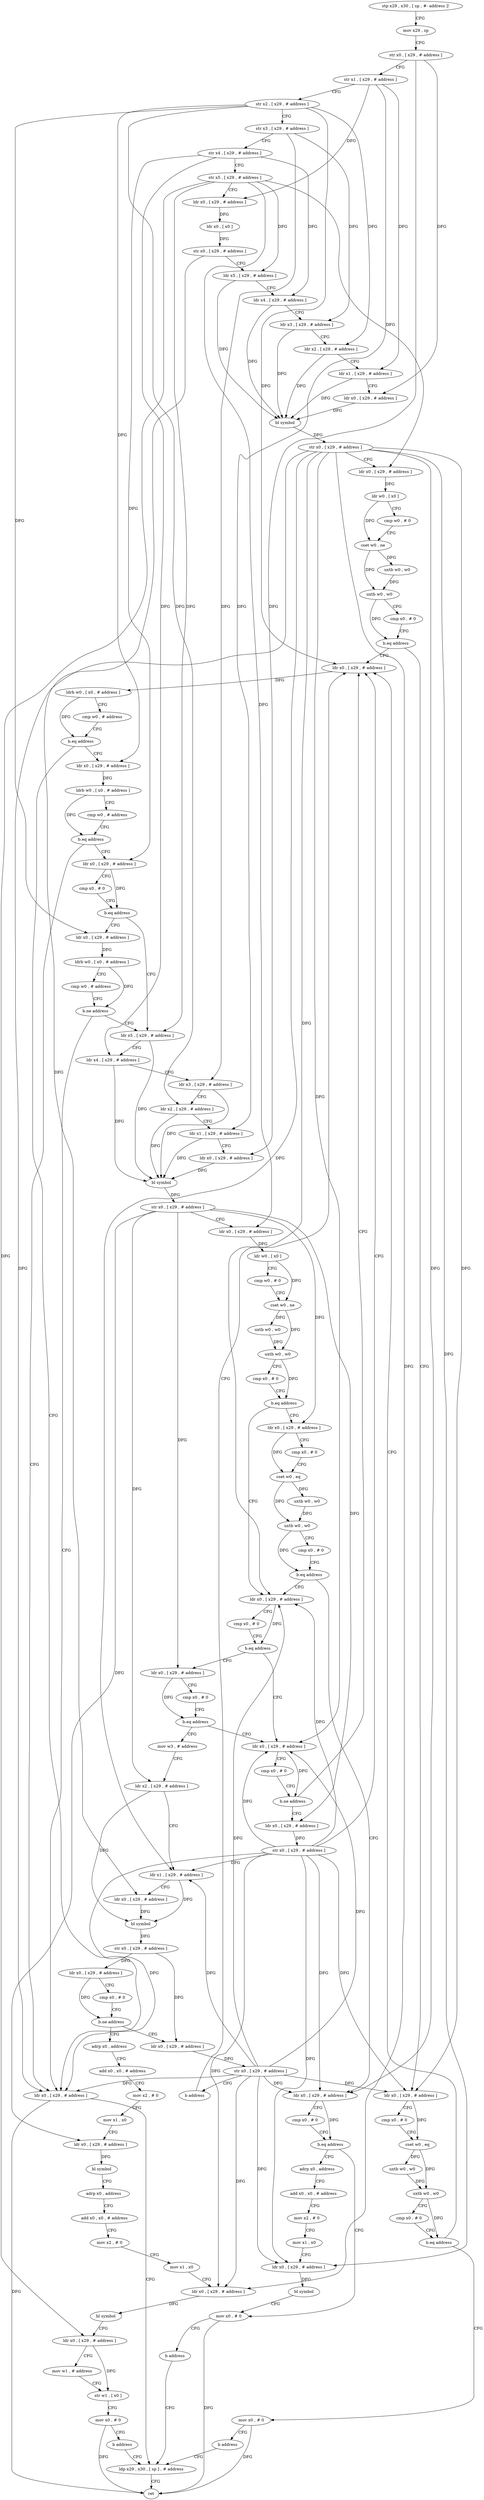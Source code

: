 digraph "func" {
"4422732" [label = "stp x29 , x30 , [ sp , #- address ]!" ]
"4422736" [label = "mov x29 , sp" ]
"4422740" [label = "str x0 , [ x29 , # address ]" ]
"4422744" [label = "str x1 , [ x29 , # address ]" ]
"4422748" [label = "str x2 , [ x29 , # address ]" ]
"4422752" [label = "str x3 , [ x29 , # address ]" ]
"4422756" [label = "str x4 , [ x29 , # address ]" ]
"4422760" [label = "str x5 , [ x29 , # address ]" ]
"4422764" [label = "ldr x0 , [ x29 , # address ]" ]
"4422768" [label = "ldr x0 , [ x0 ]" ]
"4422772" [label = "str x0 , [ x29 , # address ]" ]
"4422776" [label = "ldr x5 , [ x29 , # address ]" ]
"4422780" [label = "ldr x4 , [ x29 , # address ]" ]
"4422784" [label = "ldr x3 , [ x29 , # address ]" ]
"4422788" [label = "ldr x2 , [ x29 , # address ]" ]
"4422792" [label = "ldr x1 , [ x29 , # address ]" ]
"4422796" [label = "ldr x0 , [ x29 , # address ]" ]
"4422800" [label = "bl symbol" ]
"4422804" [label = "str x0 , [ x29 , # address ]" ]
"4422808" [label = "ldr x0 , [ x29 , # address ]" ]
"4422812" [label = "ldr w0 , [ x0 ]" ]
"4422816" [label = "cmp w0 , # 0" ]
"4422820" [label = "cset w0 , ne" ]
"4422824" [label = "uxtb w0 , w0" ]
"4422828" [label = "uxtb w0 , w0" ]
"4422832" [label = "cmp x0 , # 0" ]
"4422836" [label = "b.eq address" ]
"4423172" [label = "ldr x0 , [ x29 , # address ]" ]
"4422840" [label = "ldr x0 , [ x29 , # address ]" ]
"4423176" [label = "ldrb w0 , [ x0 , # address ]" ]
"4423180" [label = "cmp w0 , # address" ]
"4423184" [label = "b.eq address" ]
"4423232" [label = "ldr x0 , [ x29 , # address ]" ]
"4423188" [label = "ldr x0 , [ x29 , # address ]" ]
"4422844" [label = "cmp x0 , # 0" ]
"4422848" [label = "cset w0 , eq" ]
"4422852" [label = "uxtb w0 , w0" ]
"4422856" [label = "uxtb w0 , w0" ]
"4422860" [label = "cmp x0 , # 0" ]
"4422864" [label = "b.eq address" ]
"4422868" [label = "mov x0 , # 0" ]
"4423236" [label = "ldp x29 , x30 , [ sp ] , # address" ]
"4423192" [label = "ldrb w0 , [ x0 , # address ]" ]
"4423196" [label = "cmp w0 , # address" ]
"4423200" [label = "b.eq address" ]
"4423204" [label = "ldr x0 , [ x29 , # address ]" ]
"4422872" [label = "b address" ]
"4423208" [label = "cmp x0 , # 0" ]
"4423212" [label = "b.eq address" ]
"4422876" [label = "ldr x5 , [ x29 , # address ]" ]
"4423216" [label = "ldr x0 , [ x29 , # address ]" ]
"4423240" [label = "ret" ]
"4422880" [label = "ldr x4 , [ x29 , # address ]" ]
"4422884" [label = "ldr x3 , [ x29 , # address ]" ]
"4422888" [label = "ldr x2 , [ x29 , # address ]" ]
"4422892" [label = "ldr x1 , [ x29 , # address ]" ]
"4422896" [label = "ldr x0 , [ x29 , # address ]" ]
"4422900" [label = "bl symbol" ]
"4422904" [label = "str x0 , [ x29 , # address ]" ]
"4422908" [label = "ldr x0 , [ x29 , # address ]" ]
"4422912" [label = "ldr w0 , [ x0 ]" ]
"4422916" [label = "cmp w0 , # 0" ]
"4422920" [label = "cset w0 , ne" ]
"4422924" [label = "uxtb w0 , w0" ]
"4422928" [label = "uxtb w0 , w0" ]
"4422932" [label = "cmp x0 , # 0" ]
"4422936" [label = "b.eq address" ]
"4423012" [label = "ldr x0 , [ x29 , # address ]" ]
"4422940" [label = "ldr x0 , [ x29 , # address ]" ]
"4423220" [label = "ldrb w0 , [ x0 , # address ]" ]
"4423224" [label = "cmp w0 , # address" ]
"4423228" [label = "b.ne address" ]
"4423016" [label = "cmp x0 , # 0" ]
"4423020" [label = "b.eq address" ]
"4423152" [label = "ldr x0 , [ x29 , # address ]" ]
"4423024" [label = "ldr x0 , [ x29 , # address ]" ]
"4422944" [label = "cmp x0 , # 0" ]
"4422948" [label = "cset w0 , eq" ]
"4422952" [label = "uxtb w0 , w0" ]
"4422956" [label = "uxtb w0 , w0" ]
"4422960" [label = "cmp x0 , # 0" ]
"4422964" [label = "b.eq address" ]
"4422968" [label = "ldr x0 , [ x29 , # address ]" ]
"4423156" [label = "cmp x0 , # 0" ]
"4423160" [label = "b.ne address" ]
"4423164" [label = "ldr x0 , [ x29 , # address ]" ]
"4423028" [label = "cmp x0 , # 0" ]
"4423032" [label = "b.eq address" ]
"4423036" [label = "mov w3 , # address" ]
"4422972" [label = "cmp x0 , # 0" ]
"4422976" [label = "b.eq address" ]
"4423004" [label = "mov x0 , # 0" ]
"4422980" [label = "adrp x0 , address" ]
"4423168" [label = "str x0 , [ x29 , # address ]" ]
"4423040" [label = "ldr x2 , [ x29 , # address ]" ]
"4423044" [label = "ldr x1 , [ x29 , # address ]" ]
"4423048" [label = "ldr x0 , [ x29 , # address ]" ]
"4423052" [label = "bl symbol" ]
"4423056" [label = "str x0 , [ x29 , # address ]" ]
"4423060" [label = "ldr x0 , [ x29 , # address ]" ]
"4423064" [label = "cmp x0 , # 0" ]
"4423068" [label = "b.ne address" ]
"4423140" [label = "ldr x0 , [ x29 , # address ]" ]
"4423072" [label = "adrp x0 , address" ]
"4423008" [label = "b address" ]
"4422984" [label = "add x0 , x0 , # address" ]
"4422988" [label = "mov x2 , # 0" ]
"4422992" [label = "mov x1 , x0" ]
"4422996" [label = "ldr x0 , [ x29 , # address ]" ]
"4423000" [label = "bl symbol" ]
"4423144" [label = "str x0 , [ x29 , # address ]" ]
"4423148" [label = "b address" ]
"4423076" [label = "add x0 , x0 , # address" ]
"4423080" [label = "mov x2 , # 0" ]
"4423084" [label = "mov x1 , x0" ]
"4423088" [label = "ldr x0 , [ x29 , # address ]" ]
"4423092" [label = "bl symbol" ]
"4423096" [label = "adrp x0 , address" ]
"4423100" [label = "add x0 , x0 , # address" ]
"4423104" [label = "mov x2 , # 0" ]
"4423108" [label = "mov x1 , x0" ]
"4423112" [label = "ldr x0 , [ x29 , # address ]" ]
"4423116" [label = "bl symbol" ]
"4423120" [label = "ldr x0 , [ x29 , # address ]" ]
"4423124" [label = "mov w1 , # address" ]
"4423128" [label = "str w1 , [ x0 ]" ]
"4423132" [label = "mov x0 , # 0" ]
"4423136" [label = "b address" ]
"4422732" -> "4422736" [ label = "CFG" ]
"4422736" -> "4422740" [ label = "CFG" ]
"4422740" -> "4422744" [ label = "CFG" ]
"4422740" -> "4422796" [ label = "DFG" ]
"4422740" -> "4422896" [ label = "DFG" ]
"4422744" -> "4422748" [ label = "CFG" ]
"4422744" -> "4422764" [ label = "DFG" ]
"4422744" -> "4422792" [ label = "DFG" ]
"4422744" -> "4422892" [ label = "DFG" ]
"4422748" -> "4422752" [ label = "CFG" ]
"4422748" -> "4422788" [ label = "DFG" ]
"4422748" -> "4423172" [ label = "DFG" ]
"4422748" -> "4423188" [ label = "DFG" ]
"4422748" -> "4422888" [ label = "DFG" ]
"4422748" -> "4423216" [ label = "DFG" ]
"4422752" -> "4422756" [ label = "CFG" ]
"4422752" -> "4422784" [ label = "DFG" ]
"4422752" -> "4422884" [ label = "DFG" ]
"4422756" -> "4422760" [ label = "CFG" ]
"4422756" -> "4422780" [ label = "DFG" ]
"4422756" -> "4423204" [ label = "DFG" ]
"4422756" -> "4422880" [ label = "DFG" ]
"4422760" -> "4422764" [ label = "CFG" ]
"4422760" -> "4422776" [ label = "DFG" ]
"4422760" -> "4422808" [ label = "DFG" ]
"4422760" -> "4422876" [ label = "DFG" ]
"4422760" -> "4422908" [ label = "DFG" ]
"4422760" -> "4423120" [ label = "DFG" ]
"4422764" -> "4422768" [ label = "DFG" ]
"4422768" -> "4422772" [ label = "DFG" ]
"4422772" -> "4422776" [ label = "CFG" ]
"4422772" -> "4423048" [ label = "DFG" ]
"4422776" -> "4422780" [ label = "CFG" ]
"4422776" -> "4422800" [ label = "DFG" ]
"4422780" -> "4422784" [ label = "CFG" ]
"4422780" -> "4422800" [ label = "DFG" ]
"4422784" -> "4422788" [ label = "CFG" ]
"4422784" -> "4422800" [ label = "DFG" ]
"4422788" -> "4422792" [ label = "CFG" ]
"4422788" -> "4422800" [ label = "DFG" ]
"4422792" -> "4422796" [ label = "CFG" ]
"4422792" -> "4422800" [ label = "DFG" ]
"4422796" -> "4422800" [ label = "DFG" ]
"4422800" -> "4422804" [ label = "DFG" ]
"4422804" -> "4422808" [ label = "CFG" ]
"4422804" -> "4422840" [ label = "DFG" ]
"4422804" -> "4423232" [ label = "DFG" ]
"4422804" -> "4423012" [ label = "DFG" ]
"4422804" -> "4423152" [ label = "DFG" ]
"4422804" -> "4423044" [ label = "DFG" ]
"4422804" -> "4423112" [ label = "DFG" ]
"4422804" -> "4422968" [ label = "DFG" ]
"4422804" -> "4422996" [ label = "DFG" ]
"4422808" -> "4422812" [ label = "DFG" ]
"4422812" -> "4422816" [ label = "CFG" ]
"4422812" -> "4422820" [ label = "DFG" ]
"4422816" -> "4422820" [ label = "CFG" ]
"4422820" -> "4422824" [ label = "DFG" ]
"4422820" -> "4422828" [ label = "DFG" ]
"4422824" -> "4422828" [ label = "DFG" ]
"4422828" -> "4422832" [ label = "CFG" ]
"4422828" -> "4422836" [ label = "DFG" ]
"4422832" -> "4422836" [ label = "CFG" ]
"4422836" -> "4423172" [ label = "CFG" ]
"4422836" -> "4422840" [ label = "CFG" ]
"4423172" -> "4423176" [ label = "DFG" ]
"4422840" -> "4422844" [ label = "CFG" ]
"4422840" -> "4422848" [ label = "DFG" ]
"4423176" -> "4423180" [ label = "CFG" ]
"4423176" -> "4423184" [ label = "DFG" ]
"4423180" -> "4423184" [ label = "CFG" ]
"4423184" -> "4423232" [ label = "CFG" ]
"4423184" -> "4423188" [ label = "CFG" ]
"4423232" -> "4423236" [ label = "CFG" ]
"4423232" -> "4423240" [ label = "DFG" ]
"4423188" -> "4423192" [ label = "DFG" ]
"4422844" -> "4422848" [ label = "CFG" ]
"4422848" -> "4422852" [ label = "DFG" ]
"4422848" -> "4422856" [ label = "DFG" ]
"4422852" -> "4422856" [ label = "DFG" ]
"4422856" -> "4422860" [ label = "CFG" ]
"4422856" -> "4422864" [ label = "DFG" ]
"4422860" -> "4422864" [ label = "CFG" ]
"4422864" -> "4423172" [ label = "CFG" ]
"4422864" -> "4422868" [ label = "CFG" ]
"4422868" -> "4422872" [ label = "CFG" ]
"4422868" -> "4423240" [ label = "DFG" ]
"4423236" -> "4423240" [ label = "CFG" ]
"4423192" -> "4423196" [ label = "CFG" ]
"4423192" -> "4423200" [ label = "DFG" ]
"4423196" -> "4423200" [ label = "CFG" ]
"4423200" -> "4423232" [ label = "CFG" ]
"4423200" -> "4423204" [ label = "CFG" ]
"4423204" -> "4423208" [ label = "CFG" ]
"4423204" -> "4423212" [ label = "DFG" ]
"4422872" -> "4423236" [ label = "CFG" ]
"4423208" -> "4423212" [ label = "CFG" ]
"4423212" -> "4422876" [ label = "CFG" ]
"4423212" -> "4423216" [ label = "CFG" ]
"4422876" -> "4422880" [ label = "CFG" ]
"4422876" -> "4422900" [ label = "DFG" ]
"4423216" -> "4423220" [ label = "DFG" ]
"4422880" -> "4422884" [ label = "CFG" ]
"4422880" -> "4422900" [ label = "DFG" ]
"4422884" -> "4422888" [ label = "CFG" ]
"4422884" -> "4422900" [ label = "DFG" ]
"4422888" -> "4422892" [ label = "CFG" ]
"4422888" -> "4422900" [ label = "DFG" ]
"4422892" -> "4422896" [ label = "CFG" ]
"4422892" -> "4422900" [ label = "DFG" ]
"4422896" -> "4422900" [ label = "DFG" ]
"4422900" -> "4422904" [ label = "DFG" ]
"4422904" -> "4422908" [ label = "CFG" ]
"4422904" -> "4422940" [ label = "DFG" ]
"4422904" -> "4423024" [ label = "DFG" ]
"4422904" -> "4423164" [ label = "DFG" ]
"4422904" -> "4423040" [ label = "DFG" ]
"4422904" -> "4423088" [ label = "DFG" ]
"4422908" -> "4422912" [ label = "DFG" ]
"4422912" -> "4422916" [ label = "CFG" ]
"4422912" -> "4422920" [ label = "DFG" ]
"4422916" -> "4422920" [ label = "CFG" ]
"4422920" -> "4422924" [ label = "DFG" ]
"4422920" -> "4422928" [ label = "DFG" ]
"4422924" -> "4422928" [ label = "DFG" ]
"4422928" -> "4422932" [ label = "CFG" ]
"4422928" -> "4422936" [ label = "DFG" ]
"4422932" -> "4422936" [ label = "CFG" ]
"4422936" -> "4423012" [ label = "CFG" ]
"4422936" -> "4422940" [ label = "CFG" ]
"4423012" -> "4423016" [ label = "CFG" ]
"4423012" -> "4423020" [ label = "DFG" ]
"4422940" -> "4422944" [ label = "CFG" ]
"4422940" -> "4422948" [ label = "DFG" ]
"4423220" -> "4423224" [ label = "CFG" ]
"4423220" -> "4423228" [ label = "DFG" ]
"4423224" -> "4423228" [ label = "CFG" ]
"4423228" -> "4422876" [ label = "CFG" ]
"4423228" -> "4423232" [ label = "CFG" ]
"4423016" -> "4423020" [ label = "CFG" ]
"4423020" -> "4423152" [ label = "CFG" ]
"4423020" -> "4423024" [ label = "CFG" ]
"4423152" -> "4423156" [ label = "CFG" ]
"4423152" -> "4423160" [ label = "DFG" ]
"4423024" -> "4423028" [ label = "CFG" ]
"4423024" -> "4423032" [ label = "DFG" ]
"4422944" -> "4422948" [ label = "CFG" ]
"4422948" -> "4422952" [ label = "DFG" ]
"4422948" -> "4422956" [ label = "DFG" ]
"4422952" -> "4422956" [ label = "DFG" ]
"4422956" -> "4422960" [ label = "CFG" ]
"4422956" -> "4422964" [ label = "DFG" ]
"4422960" -> "4422964" [ label = "CFG" ]
"4422964" -> "4423012" [ label = "CFG" ]
"4422964" -> "4422968" [ label = "CFG" ]
"4422968" -> "4422972" [ label = "CFG" ]
"4422968" -> "4422976" [ label = "DFG" ]
"4423156" -> "4423160" [ label = "CFG" ]
"4423160" -> "4423172" [ label = "CFG" ]
"4423160" -> "4423164" [ label = "CFG" ]
"4423164" -> "4423168" [ label = "DFG" ]
"4423028" -> "4423032" [ label = "CFG" ]
"4423032" -> "4423152" [ label = "CFG" ]
"4423032" -> "4423036" [ label = "CFG" ]
"4423036" -> "4423040" [ label = "CFG" ]
"4422972" -> "4422976" [ label = "CFG" ]
"4422976" -> "4423004" [ label = "CFG" ]
"4422976" -> "4422980" [ label = "CFG" ]
"4423004" -> "4423008" [ label = "CFG" ]
"4423004" -> "4423240" [ label = "DFG" ]
"4422980" -> "4422984" [ label = "CFG" ]
"4423168" -> "4423172" [ label = "CFG" ]
"4423168" -> "4422840" [ label = "DFG" ]
"4423168" -> "4423232" [ label = "DFG" ]
"4423168" -> "4423012" [ label = "DFG" ]
"4423168" -> "4423152" [ label = "DFG" ]
"4423168" -> "4423044" [ label = "DFG" ]
"4423168" -> "4423112" [ label = "DFG" ]
"4423168" -> "4422968" [ label = "DFG" ]
"4423168" -> "4422996" [ label = "DFG" ]
"4423040" -> "4423044" [ label = "CFG" ]
"4423040" -> "4423052" [ label = "DFG" ]
"4423044" -> "4423048" [ label = "CFG" ]
"4423044" -> "4423052" [ label = "DFG" ]
"4423048" -> "4423052" [ label = "DFG" ]
"4423052" -> "4423056" [ label = "DFG" ]
"4423056" -> "4423060" [ label = "DFG" ]
"4423056" -> "4423140" [ label = "DFG" ]
"4423060" -> "4423064" [ label = "CFG" ]
"4423060" -> "4423068" [ label = "DFG" ]
"4423064" -> "4423068" [ label = "CFG" ]
"4423068" -> "4423140" [ label = "CFG" ]
"4423068" -> "4423072" [ label = "CFG" ]
"4423140" -> "4423144" [ label = "DFG" ]
"4423072" -> "4423076" [ label = "CFG" ]
"4423008" -> "4423236" [ label = "CFG" ]
"4422984" -> "4422988" [ label = "CFG" ]
"4422988" -> "4422992" [ label = "CFG" ]
"4422992" -> "4422996" [ label = "CFG" ]
"4422996" -> "4423000" [ label = "DFG" ]
"4423000" -> "4423004" [ label = "CFG" ]
"4423144" -> "4423148" [ label = "CFG" ]
"4423144" -> "4422840" [ label = "DFG" ]
"4423144" -> "4423232" [ label = "DFG" ]
"4423144" -> "4423012" [ label = "DFG" ]
"4423144" -> "4423152" [ label = "DFG" ]
"4423144" -> "4423044" [ label = "DFG" ]
"4423144" -> "4423112" [ label = "DFG" ]
"4423144" -> "4422968" [ label = "DFG" ]
"4423144" -> "4422996" [ label = "DFG" ]
"4423148" -> "4423172" [ label = "CFG" ]
"4423076" -> "4423080" [ label = "CFG" ]
"4423080" -> "4423084" [ label = "CFG" ]
"4423084" -> "4423088" [ label = "CFG" ]
"4423088" -> "4423092" [ label = "DFG" ]
"4423092" -> "4423096" [ label = "CFG" ]
"4423096" -> "4423100" [ label = "CFG" ]
"4423100" -> "4423104" [ label = "CFG" ]
"4423104" -> "4423108" [ label = "CFG" ]
"4423108" -> "4423112" [ label = "CFG" ]
"4423112" -> "4423116" [ label = "DFG" ]
"4423116" -> "4423120" [ label = "CFG" ]
"4423120" -> "4423124" [ label = "CFG" ]
"4423120" -> "4423128" [ label = "DFG" ]
"4423124" -> "4423128" [ label = "CFG" ]
"4423128" -> "4423132" [ label = "CFG" ]
"4423132" -> "4423136" [ label = "CFG" ]
"4423132" -> "4423240" [ label = "DFG" ]
"4423136" -> "4423236" [ label = "CFG" ]
}
